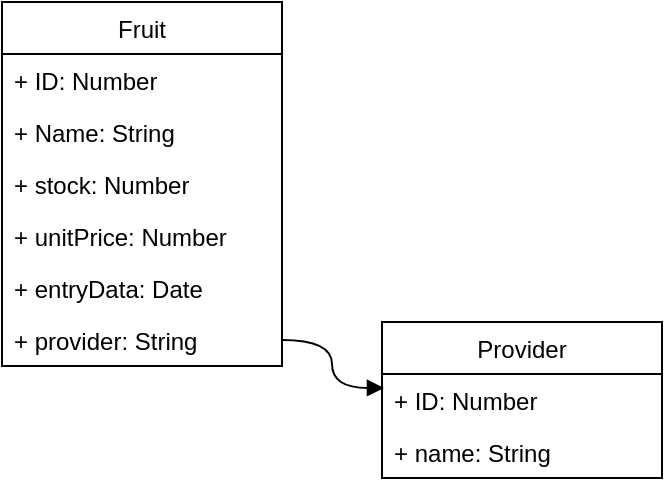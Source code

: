 <mxfile version="15.8.2" type="github">
  <diagram id="95_Vzx-bCjH-eLLvfdnh" name="Page-1">
    <mxGraphModel dx="868" dy="413" grid="1" gridSize="10" guides="1" tooltips="1" connect="1" arrows="1" fold="1" page="1" pageScale="1" pageWidth="827" pageHeight="1169" math="0" shadow="0">
      <root>
        <mxCell id="0" />
        <mxCell id="1" parent="0" />
        <mxCell id="Pl-6DD3fUPoA8WPZG4de-1" value="Fruit" style="swimlane;fontStyle=0;childLayout=stackLayout;horizontal=1;startSize=26;fillColor=none;horizontalStack=0;resizeParent=1;resizeParentMax=0;resizeLast=0;collapsible=1;marginBottom=0;" parent="1" vertex="1">
          <mxGeometry x="160" y="40" width="140" height="182" as="geometry">
            <mxRectangle x="240" y="40" width="60" height="26" as="alternateBounds" />
          </mxGeometry>
        </mxCell>
        <mxCell id="Pl-6DD3fUPoA8WPZG4de-2" value="+ ID: Number" style="text;strokeColor=none;fillColor=none;align=left;verticalAlign=top;spacingLeft=4;spacingRight=4;overflow=hidden;rotatable=0;points=[[0,0.5],[1,0.5]];portConstraint=eastwest;" parent="Pl-6DD3fUPoA8WPZG4de-1" vertex="1">
          <mxGeometry y="26" width="140" height="26" as="geometry" />
        </mxCell>
        <mxCell id="Pl-6DD3fUPoA8WPZG4de-3" value="+ Name: String" style="text;strokeColor=none;fillColor=none;align=left;verticalAlign=top;spacingLeft=4;spacingRight=4;overflow=hidden;rotatable=0;points=[[0,0.5],[1,0.5]];portConstraint=eastwest;" parent="Pl-6DD3fUPoA8WPZG4de-1" vertex="1">
          <mxGeometry y="52" width="140" height="26" as="geometry" />
        </mxCell>
        <mxCell id="Pl-6DD3fUPoA8WPZG4de-4" value="+ stock: Number" style="text;strokeColor=none;fillColor=none;align=left;verticalAlign=top;spacingLeft=4;spacingRight=4;overflow=hidden;rotatable=0;points=[[0,0.5],[1,0.5]];portConstraint=eastwest;" parent="Pl-6DD3fUPoA8WPZG4de-1" vertex="1">
          <mxGeometry y="78" width="140" height="26" as="geometry" />
        </mxCell>
        <mxCell id="Pl-6DD3fUPoA8WPZG4de-7" value="+ unitPrice: Number" style="text;strokeColor=none;fillColor=none;align=left;verticalAlign=top;spacingLeft=4;spacingRight=4;overflow=hidden;rotatable=0;points=[[0,0.5],[1,0.5]];portConstraint=eastwest;" parent="Pl-6DD3fUPoA8WPZG4de-1" vertex="1">
          <mxGeometry y="104" width="140" height="26" as="geometry" />
        </mxCell>
        <mxCell id="Pl-6DD3fUPoA8WPZG4de-8" value="+ entryData: Date" style="text;strokeColor=none;fillColor=none;align=left;verticalAlign=top;spacingLeft=4;spacingRight=4;overflow=hidden;rotatable=0;points=[[0,0.5],[1,0.5]];portConstraint=eastwest;" parent="Pl-6DD3fUPoA8WPZG4de-1" vertex="1">
          <mxGeometry y="130" width="140" height="26" as="geometry" />
        </mxCell>
        <mxCell id="Pl-6DD3fUPoA8WPZG4de-9" value="+ provider: String" style="text;strokeColor=none;fillColor=none;align=left;verticalAlign=top;spacingLeft=4;spacingRight=4;overflow=hidden;rotatable=0;points=[[0,0.5],[1,0.5]];portConstraint=eastwest;" parent="Pl-6DD3fUPoA8WPZG4de-1" vertex="1">
          <mxGeometry y="156" width="140" height="26" as="geometry" />
        </mxCell>
        <mxCell id="Pl-6DD3fUPoA8WPZG4de-10" value="Provider" style="swimlane;fontStyle=0;childLayout=stackLayout;horizontal=1;startSize=26;fillColor=none;horizontalStack=0;resizeParent=1;resizeParentMax=0;resizeLast=0;collapsible=1;marginBottom=0;" parent="1" vertex="1">
          <mxGeometry x="350" y="200" width="140" height="78" as="geometry" />
        </mxCell>
        <mxCell id="Pl-6DD3fUPoA8WPZG4de-11" value="+ ID: Number" style="text;strokeColor=none;fillColor=none;align=left;verticalAlign=top;spacingLeft=4;spacingRight=4;overflow=hidden;rotatable=0;points=[[0,0.5],[1,0.5]];portConstraint=eastwest;" parent="Pl-6DD3fUPoA8WPZG4de-10" vertex="1">
          <mxGeometry y="26" width="140" height="26" as="geometry" />
        </mxCell>
        <mxCell id="Pl-6DD3fUPoA8WPZG4de-12" value="+ name: String" style="text;strokeColor=none;fillColor=none;align=left;verticalAlign=top;spacingLeft=4;spacingRight=4;overflow=hidden;rotatable=0;points=[[0,0.5],[1,0.5]];portConstraint=eastwest;" parent="Pl-6DD3fUPoA8WPZG4de-10" vertex="1">
          <mxGeometry y="52" width="140" height="26" as="geometry" />
        </mxCell>
        <mxCell id="Pl-6DD3fUPoA8WPZG4de-14" value="" style="endArrow=block;endFill=1;html=1;edgeStyle=orthogonalEdgeStyle;align=left;verticalAlign=top;rounded=0;exitX=1;exitY=0.5;exitDx=0;exitDy=0;entryX=0.007;entryY=0.269;entryDx=0;entryDy=0;entryPerimeter=0;curved=1;" parent="1" source="Pl-6DD3fUPoA8WPZG4de-9" target="Pl-6DD3fUPoA8WPZG4de-11" edge="1">
          <mxGeometry x="-0.796" y="-11" relative="1" as="geometry">
            <mxPoint x="330" y="220" as="sourcePoint" />
            <mxPoint x="490" y="220" as="targetPoint" />
            <mxPoint as="offset" />
          </mxGeometry>
        </mxCell>
      </root>
    </mxGraphModel>
  </diagram>
</mxfile>
